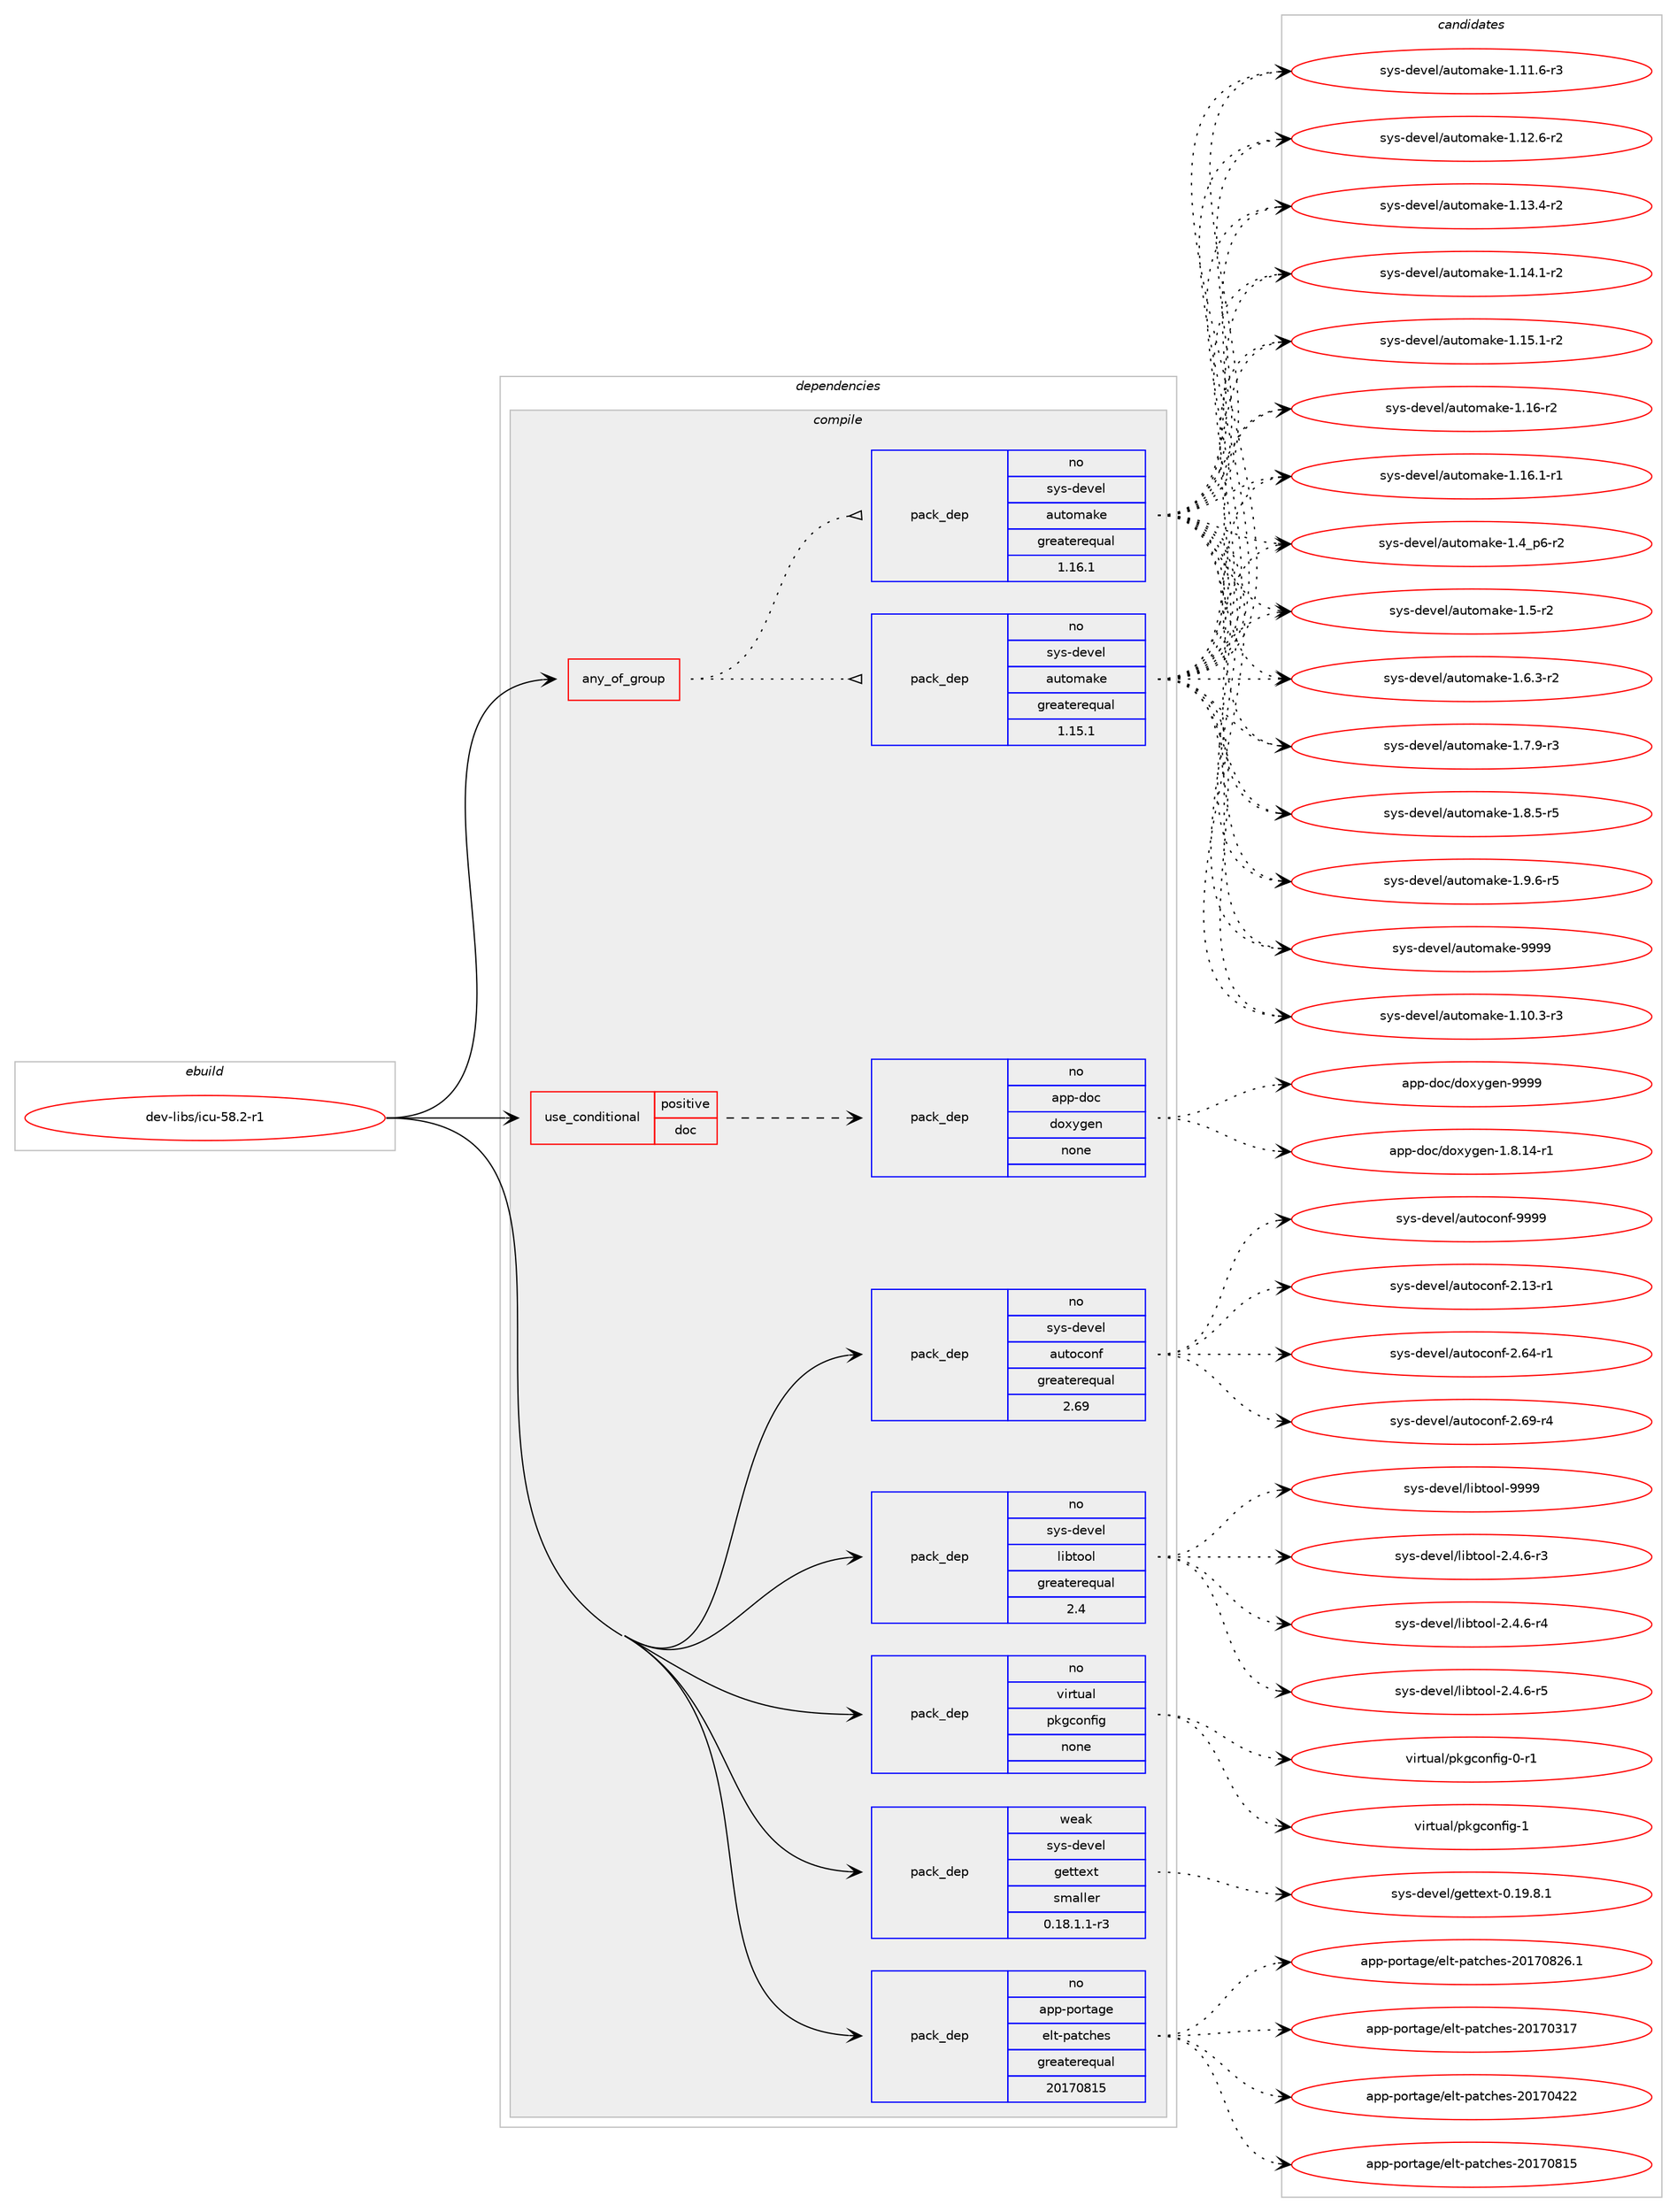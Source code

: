 digraph prolog {

# *************
# Graph options
# *************

newrank=true;
concentrate=true;
compound=true;
graph [rankdir=LR,fontname=Helvetica,fontsize=10,ranksep=1.5];#, ranksep=2.5, nodesep=0.2];
edge  [arrowhead=vee];
node  [fontname=Helvetica,fontsize=10];

# **********
# The ebuild
# **********

subgraph cluster_leftcol {
color=gray;
rank=same;
label=<<i>ebuild</i>>;
id [label="dev-libs/icu-58.2-r1", color=red, width=4, href="../dev-libs/icu-58.2-r1.svg"];
}

# ****************
# The dependencies
# ****************

subgraph cluster_midcol {
color=gray;
label=<<i>dependencies</i>>;
subgraph cluster_compile {
fillcolor="#eeeeee";
style=filled;
label=<<i>compile</i>>;
subgraph any22170 {
dependency1366330 [label=<<TABLE BORDER="0" CELLBORDER="1" CELLSPACING="0" CELLPADDING="4"><TR><TD CELLPADDING="10">any_of_group</TD></TR></TABLE>>, shape=none, color=red];subgraph pack977859 {
dependency1366331 [label=<<TABLE BORDER="0" CELLBORDER="1" CELLSPACING="0" CELLPADDING="4" WIDTH="220"><TR><TD ROWSPAN="6" CELLPADDING="30">pack_dep</TD></TR><TR><TD WIDTH="110">no</TD></TR><TR><TD>sys-devel</TD></TR><TR><TD>automake</TD></TR><TR><TD>greaterequal</TD></TR><TR><TD>1.16.1</TD></TR></TABLE>>, shape=none, color=blue];
}
dependency1366330:e -> dependency1366331:w [weight=20,style="dotted",arrowhead="oinv"];
subgraph pack977860 {
dependency1366332 [label=<<TABLE BORDER="0" CELLBORDER="1" CELLSPACING="0" CELLPADDING="4" WIDTH="220"><TR><TD ROWSPAN="6" CELLPADDING="30">pack_dep</TD></TR><TR><TD WIDTH="110">no</TD></TR><TR><TD>sys-devel</TD></TR><TR><TD>automake</TD></TR><TR><TD>greaterequal</TD></TR><TR><TD>1.15.1</TD></TR></TABLE>>, shape=none, color=blue];
}
dependency1366330:e -> dependency1366332:w [weight=20,style="dotted",arrowhead="oinv"];
}
id:e -> dependency1366330:w [weight=20,style="solid",arrowhead="vee"];
subgraph cond365749 {
dependency1366333 [label=<<TABLE BORDER="0" CELLBORDER="1" CELLSPACING="0" CELLPADDING="4"><TR><TD ROWSPAN="3" CELLPADDING="10">use_conditional</TD></TR><TR><TD>positive</TD></TR><TR><TD>doc</TD></TR></TABLE>>, shape=none, color=red];
subgraph pack977861 {
dependency1366334 [label=<<TABLE BORDER="0" CELLBORDER="1" CELLSPACING="0" CELLPADDING="4" WIDTH="220"><TR><TD ROWSPAN="6" CELLPADDING="30">pack_dep</TD></TR><TR><TD WIDTH="110">no</TD></TR><TR><TD>app-doc</TD></TR><TR><TD>doxygen</TD></TR><TR><TD>none</TD></TR><TR><TD></TD></TR></TABLE>>, shape=none, color=blue];
}
dependency1366333:e -> dependency1366334:w [weight=20,style="dashed",arrowhead="vee"];
}
id:e -> dependency1366333:w [weight=20,style="solid",arrowhead="vee"];
subgraph pack977862 {
dependency1366335 [label=<<TABLE BORDER="0" CELLBORDER="1" CELLSPACING="0" CELLPADDING="4" WIDTH="220"><TR><TD ROWSPAN="6" CELLPADDING="30">pack_dep</TD></TR><TR><TD WIDTH="110">no</TD></TR><TR><TD>app-portage</TD></TR><TR><TD>elt-patches</TD></TR><TR><TD>greaterequal</TD></TR><TR><TD>20170815</TD></TR></TABLE>>, shape=none, color=blue];
}
id:e -> dependency1366335:w [weight=20,style="solid",arrowhead="vee"];
subgraph pack977863 {
dependency1366336 [label=<<TABLE BORDER="0" CELLBORDER="1" CELLSPACING="0" CELLPADDING="4" WIDTH="220"><TR><TD ROWSPAN="6" CELLPADDING="30">pack_dep</TD></TR><TR><TD WIDTH="110">no</TD></TR><TR><TD>sys-devel</TD></TR><TR><TD>autoconf</TD></TR><TR><TD>greaterequal</TD></TR><TR><TD>2.69</TD></TR></TABLE>>, shape=none, color=blue];
}
id:e -> dependency1366336:w [weight=20,style="solid",arrowhead="vee"];
subgraph pack977864 {
dependency1366337 [label=<<TABLE BORDER="0" CELLBORDER="1" CELLSPACING="0" CELLPADDING="4" WIDTH="220"><TR><TD ROWSPAN="6" CELLPADDING="30">pack_dep</TD></TR><TR><TD WIDTH="110">no</TD></TR><TR><TD>sys-devel</TD></TR><TR><TD>libtool</TD></TR><TR><TD>greaterequal</TD></TR><TR><TD>2.4</TD></TR></TABLE>>, shape=none, color=blue];
}
id:e -> dependency1366337:w [weight=20,style="solid",arrowhead="vee"];
subgraph pack977865 {
dependency1366338 [label=<<TABLE BORDER="0" CELLBORDER="1" CELLSPACING="0" CELLPADDING="4" WIDTH="220"><TR><TD ROWSPAN="6" CELLPADDING="30">pack_dep</TD></TR><TR><TD WIDTH="110">no</TD></TR><TR><TD>virtual</TD></TR><TR><TD>pkgconfig</TD></TR><TR><TD>none</TD></TR><TR><TD></TD></TR></TABLE>>, shape=none, color=blue];
}
id:e -> dependency1366338:w [weight=20,style="solid",arrowhead="vee"];
subgraph pack977866 {
dependency1366339 [label=<<TABLE BORDER="0" CELLBORDER="1" CELLSPACING="0" CELLPADDING="4" WIDTH="220"><TR><TD ROWSPAN="6" CELLPADDING="30">pack_dep</TD></TR><TR><TD WIDTH="110">weak</TD></TR><TR><TD>sys-devel</TD></TR><TR><TD>gettext</TD></TR><TR><TD>smaller</TD></TR><TR><TD>0.18.1.1-r3</TD></TR></TABLE>>, shape=none, color=blue];
}
id:e -> dependency1366339:w [weight=20,style="solid",arrowhead="vee"];
}
subgraph cluster_compileandrun {
fillcolor="#eeeeee";
style=filled;
label=<<i>compile and run</i>>;
}
subgraph cluster_run {
fillcolor="#eeeeee";
style=filled;
label=<<i>run</i>>;
}
}

# **************
# The candidates
# **************

subgraph cluster_choices {
rank=same;
color=gray;
label=<<i>candidates</i>>;

subgraph choice977859 {
color=black;
nodesep=1;
choice11512111545100101118101108479711711611110997107101454946494846514511451 [label="sys-devel/automake-1.10.3-r3", color=red, width=4,href="../sys-devel/automake-1.10.3-r3.svg"];
choice11512111545100101118101108479711711611110997107101454946494946544511451 [label="sys-devel/automake-1.11.6-r3", color=red, width=4,href="../sys-devel/automake-1.11.6-r3.svg"];
choice11512111545100101118101108479711711611110997107101454946495046544511450 [label="sys-devel/automake-1.12.6-r2", color=red, width=4,href="../sys-devel/automake-1.12.6-r2.svg"];
choice11512111545100101118101108479711711611110997107101454946495146524511450 [label="sys-devel/automake-1.13.4-r2", color=red, width=4,href="../sys-devel/automake-1.13.4-r2.svg"];
choice11512111545100101118101108479711711611110997107101454946495246494511450 [label="sys-devel/automake-1.14.1-r2", color=red, width=4,href="../sys-devel/automake-1.14.1-r2.svg"];
choice11512111545100101118101108479711711611110997107101454946495346494511450 [label="sys-devel/automake-1.15.1-r2", color=red, width=4,href="../sys-devel/automake-1.15.1-r2.svg"];
choice1151211154510010111810110847971171161111099710710145494649544511450 [label="sys-devel/automake-1.16-r2", color=red, width=4,href="../sys-devel/automake-1.16-r2.svg"];
choice11512111545100101118101108479711711611110997107101454946495446494511449 [label="sys-devel/automake-1.16.1-r1", color=red, width=4,href="../sys-devel/automake-1.16.1-r1.svg"];
choice115121115451001011181011084797117116111109971071014549465295112544511450 [label="sys-devel/automake-1.4_p6-r2", color=red, width=4,href="../sys-devel/automake-1.4_p6-r2.svg"];
choice11512111545100101118101108479711711611110997107101454946534511450 [label="sys-devel/automake-1.5-r2", color=red, width=4,href="../sys-devel/automake-1.5-r2.svg"];
choice115121115451001011181011084797117116111109971071014549465446514511450 [label="sys-devel/automake-1.6.3-r2", color=red, width=4,href="../sys-devel/automake-1.6.3-r2.svg"];
choice115121115451001011181011084797117116111109971071014549465546574511451 [label="sys-devel/automake-1.7.9-r3", color=red, width=4,href="../sys-devel/automake-1.7.9-r3.svg"];
choice115121115451001011181011084797117116111109971071014549465646534511453 [label="sys-devel/automake-1.8.5-r5", color=red, width=4,href="../sys-devel/automake-1.8.5-r5.svg"];
choice115121115451001011181011084797117116111109971071014549465746544511453 [label="sys-devel/automake-1.9.6-r5", color=red, width=4,href="../sys-devel/automake-1.9.6-r5.svg"];
choice115121115451001011181011084797117116111109971071014557575757 [label="sys-devel/automake-9999", color=red, width=4,href="../sys-devel/automake-9999.svg"];
dependency1366331:e -> choice11512111545100101118101108479711711611110997107101454946494846514511451:w [style=dotted,weight="100"];
dependency1366331:e -> choice11512111545100101118101108479711711611110997107101454946494946544511451:w [style=dotted,weight="100"];
dependency1366331:e -> choice11512111545100101118101108479711711611110997107101454946495046544511450:w [style=dotted,weight="100"];
dependency1366331:e -> choice11512111545100101118101108479711711611110997107101454946495146524511450:w [style=dotted,weight="100"];
dependency1366331:e -> choice11512111545100101118101108479711711611110997107101454946495246494511450:w [style=dotted,weight="100"];
dependency1366331:e -> choice11512111545100101118101108479711711611110997107101454946495346494511450:w [style=dotted,weight="100"];
dependency1366331:e -> choice1151211154510010111810110847971171161111099710710145494649544511450:w [style=dotted,weight="100"];
dependency1366331:e -> choice11512111545100101118101108479711711611110997107101454946495446494511449:w [style=dotted,weight="100"];
dependency1366331:e -> choice115121115451001011181011084797117116111109971071014549465295112544511450:w [style=dotted,weight="100"];
dependency1366331:e -> choice11512111545100101118101108479711711611110997107101454946534511450:w [style=dotted,weight="100"];
dependency1366331:e -> choice115121115451001011181011084797117116111109971071014549465446514511450:w [style=dotted,weight="100"];
dependency1366331:e -> choice115121115451001011181011084797117116111109971071014549465546574511451:w [style=dotted,weight="100"];
dependency1366331:e -> choice115121115451001011181011084797117116111109971071014549465646534511453:w [style=dotted,weight="100"];
dependency1366331:e -> choice115121115451001011181011084797117116111109971071014549465746544511453:w [style=dotted,weight="100"];
dependency1366331:e -> choice115121115451001011181011084797117116111109971071014557575757:w [style=dotted,weight="100"];
}
subgraph choice977860 {
color=black;
nodesep=1;
choice11512111545100101118101108479711711611110997107101454946494846514511451 [label="sys-devel/automake-1.10.3-r3", color=red, width=4,href="../sys-devel/automake-1.10.3-r3.svg"];
choice11512111545100101118101108479711711611110997107101454946494946544511451 [label="sys-devel/automake-1.11.6-r3", color=red, width=4,href="../sys-devel/automake-1.11.6-r3.svg"];
choice11512111545100101118101108479711711611110997107101454946495046544511450 [label="sys-devel/automake-1.12.6-r2", color=red, width=4,href="../sys-devel/automake-1.12.6-r2.svg"];
choice11512111545100101118101108479711711611110997107101454946495146524511450 [label="sys-devel/automake-1.13.4-r2", color=red, width=4,href="../sys-devel/automake-1.13.4-r2.svg"];
choice11512111545100101118101108479711711611110997107101454946495246494511450 [label="sys-devel/automake-1.14.1-r2", color=red, width=4,href="../sys-devel/automake-1.14.1-r2.svg"];
choice11512111545100101118101108479711711611110997107101454946495346494511450 [label="sys-devel/automake-1.15.1-r2", color=red, width=4,href="../sys-devel/automake-1.15.1-r2.svg"];
choice1151211154510010111810110847971171161111099710710145494649544511450 [label="sys-devel/automake-1.16-r2", color=red, width=4,href="../sys-devel/automake-1.16-r2.svg"];
choice11512111545100101118101108479711711611110997107101454946495446494511449 [label="sys-devel/automake-1.16.1-r1", color=red, width=4,href="../sys-devel/automake-1.16.1-r1.svg"];
choice115121115451001011181011084797117116111109971071014549465295112544511450 [label="sys-devel/automake-1.4_p6-r2", color=red, width=4,href="../sys-devel/automake-1.4_p6-r2.svg"];
choice11512111545100101118101108479711711611110997107101454946534511450 [label="sys-devel/automake-1.5-r2", color=red, width=4,href="../sys-devel/automake-1.5-r2.svg"];
choice115121115451001011181011084797117116111109971071014549465446514511450 [label="sys-devel/automake-1.6.3-r2", color=red, width=4,href="../sys-devel/automake-1.6.3-r2.svg"];
choice115121115451001011181011084797117116111109971071014549465546574511451 [label="sys-devel/automake-1.7.9-r3", color=red, width=4,href="../sys-devel/automake-1.7.9-r3.svg"];
choice115121115451001011181011084797117116111109971071014549465646534511453 [label="sys-devel/automake-1.8.5-r5", color=red, width=4,href="../sys-devel/automake-1.8.5-r5.svg"];
choice115121115451001011181011084797117116111109971071014549465746544511453 [label="sys-devel/automake-1.9.6-r5", color=red, width=4,href="../sys-devel/automake-1.9.6-r5.svg"];
choice115121115451001011181011084797117116111109971071014557575757 [label="sys-devel/automake-9999", color=red, width=4,href="../sys-devel/automake-9999.svg"];
dependency1366332:e -> choice11512111545100101118101108479711711611110997107101454946494846514511451:w [style=dotted,weight="100"];
dependency1366332:e -> choice11512111545100101118101108479711711611110997107101454946494946544511451:w [style=dotted,weight="100"];
dependency1366332:e -> choice11512111545100101118101108479711711611110997107101454946495046544511450:w [style=dotted,weight="100"];
dependency1366332:e -> choice11512111545100101118101108479711711611110997107101454946495146524511450:w [style=dotted,weight="100"];
dependency1366332:e -> choice11512111545100101118101108479711711611110997107101454946495246494511450:w [style=dotted,weight="100"];
dependency1366332:e -> choice11512111545100101118101108479711711611110997107101454946495346494511450:w [style=dotted,weight="100"];
dependency1366332:e -> choice1151211154510010111810110847971171161111099710710145494649544511450:w [style=dotted,weight="100"];
dependency1366332:e -> choice11512111545100101118101108479711711611110997107101454946495446494511449:w [style=dotted,weight="100"];
dependency1366332:e -> choice115121115451001011181011084797117116111109971071014549465295112544511450:w [style=dotted,weight="100"];
dependency1366332:e -> choice11512111545100101118101108479711711611110997107101454946534511450:w [style=dotted,weight="100"];
dependency1366332:e -> choice115121115451001011181011084797117116111109971071014549465446514511450:w [style=dotted,weight="100"];
dependency1366332:e -> choice115121115451001011181011084797117116111109971071014549465546574511451:w [style=dotted,weight="100"];
dependency1366332:e -> choice115121115451001011181011084797117116111109971071014549465646534511453:w [style=dotted,weight="100"];
dependency1366332:e -> choice115121115451001011181011084797117116111109971071014549465746544511453:w [style=dotted,weight="100"];
dependency1366332:e -> choice115121115451001011181011084797117116111109971071014557575757:w [style=dotted,weight="100"];
}
subgraph choice977861 {
color=black;
nodesep=1;
choice97112112451001119947100111120121103101110454946564649524511449 [label="app-doc/doxygen-1.8.14-r1", color=red, width=4,href="../app-doc/doxygen-1.8.14-r1.svg"];
choice971121124510011199471001111201211031011104557575757 [label="app-doc/doxygen-9999", color=red, width=4,href="../app-doc/doxygen-9999.svg"];
dependency1366334:e -> choice97112112451001119947100111120121103101110454946564649524511449:w [style=dotted,weight="100"];
dependency1366334:e -> choice971121124510011199471001111201211031011104557575757:w [style=dotted,weight="100"];
}
subgraph choice977862 {
color=black;
nodesep=1;
choice97112112451121111141169710310147101108116451129711699104101115455048495548514955 [label="app-portage/elt-patches-20170317", color=red, width=4,href="../app-portage/elt-patches-20170317.svg"];
choice97112112451121111141169710310147101108116451129711699104101115455048495548525050 [label="app-portage/elt-patches-20170422", color=red, width=4,href="../app-portage/elt-patches-20170422.svg"];
choice97112112451121111141169710310147101108116451129711699104101115455048495548564953 [label="app-portage/elt-patches-20170815", color=red, width=4,href="../app-portage/elt-patches-20170815.svg"];
choice971121124511211111411697103101471011081164511297116991041011154550484955485650544649 [label="app-portage/elt-patches-20170826.1", color=red, width=4,href="../app-portage/elt-patches-20170826.1.svg"];
dependency1366335:e -> choice97112112451121111141169710310147101108116451129711699104101115455048495548514955:w [style=dotted,weight="100"];
dependency1366335:e -> choice97112112451121111141169710310147101108116451129711699104101115455048495548525050:w [style=dotted,weight="100"];
dependency1366335:e -> choice97112112451121111141169710310147101108116451129711699104101115455048495548564953:w [style=dotted,weight="100"];
dependency1366335:e -> choice971121124511211111411697103101471011081164511297116991041011154550484955485650544649:w [style=dotted,weight="100"];
}
subgraph choice977863 {
color=black;
nodesep=1;
choice1151211154510010111810110847971171161119911111010245504649514511449 [label="sys-devel/autoconf-2.13-r1", color=red, width=4,href="../sys-devel/autoconf-2.13-r1.svg"];
choice1151211154510010111810110847971171161119911111010245504654524511449 [label="sys-devel/autoconf-2.64-r1", color=red, width=4,href="../sys-devel/autoconf-2.64-r1.svg"];
choice1151211154510010111810110847971171161119911111010245504654574511452 [label="sys-devel/autoconf-2.69-r4", color=red, width=4,href="../sys-devel/autoconf-2.69-r4.svg"];
choice115121115451001011181011084797117116111991111101024557575757 [label="sys-devel/autoconf-9999", color=red, width=4,href="../sys-devel/autoconf-9999.svg"];
dependency1366336:e -> choice1151211154510010111810110847971171161119911111010245504649514511449:w [style=dotted,weight="100"];
dependency1366336:e -> choice1151211154510010111810110847971171161119911111010245504654524511449:w [style=dotted,weight="100"];
dependency1366336:e -> choice1151211154510010111810110847971171161119911111010245504654574511452:w [style=dotted,weight="100"];
dependency1366336:e -> choice115121115451001011181011084797117116111991111101024557575757:w [style=dotted,weight="100"];
}
subgraph choice977864 {
color=black;
nodesep=1;
choice1151211154510010111810110847108105981161111111084550465246544511451 [label="sys-devel/libtool-2.4.6-r3", color=red, width=4,href="../sys-devel/libtool-2.4.6-r3.svg"];
choice1151211154510010111810110847108105981161111111084550465246544511452 [label="sys-devel/libtool-2.4.6-r4", color=red, width=4,href="../sys-devel/libtool-2.4.6-r4.svg"];
choice1151211154510010111810110847108105981161111111084550465246544511453 [label="sys-devel/libtool-2.4.6-r5", color=red, width=4,href="../sys-devel/libtool-2.4.6-r5.svg"];
choice1151211154510010111810110847108105981161111111084557575757 [label="sys-devel/libtool-9999", color=red, width=4,href="../sys-devel/libtool-9999.svg"];
dependency1366337:e -> choice1151211154510010111810110847108105981161111111084550465246544511451:w [style=dotted,weight="100"];
dependency1366337:e -> choice1151211154510010111810110847108105981161111111084550465246544511452:w [style=dotted,weight="100"];
dependency1366337:e -> choice1151211154510010111810110847108105981161111111084550465246544511453:w [style=dotted,weight="100"];
dependency1366337:e -> choice1151211154510010111810110847108105981161111111084557575757:w [style=dotted,weight="100"];
}
subgraph choice977865 {
color=black;
nodesep=1;
choice11810511411611797108471121071039911111010210510345484511449 [label="virtual/pkgconfig-0-r1", color=red, width=4,href="../virtual/pkgconfig-0-r1.svg"];
choice1181051141161179710847112107103991111101021051034549 [label="virtual/pkgconfig-1", color=red, width=4,href="../virtual/pkgconfig-1.svg"];
dependency1366338:e -> choice11810511411611797108471121071039911111010210510345484511449:w [style=dotted,weight="100"];
dependency1366338:e -> choice1181051141161179710847112107103991111101021051034549:w [style=dotted,weight="100"];
}
subgraph choice977866 {
color=black;
nodesep=1;
choice1151211154510010111810110847103101116116101120116454846495746564649 [label="sys-devel/gettext-0.19.8.1", color=red, width=4,href="../sys-devel/gettext-0.19.8.1.svg"];
dependency1366339:e -> choice1151211154510010111810110847103101116116101120116454846495746564649:w [style=dotted,weight="100"];
}
}

}
